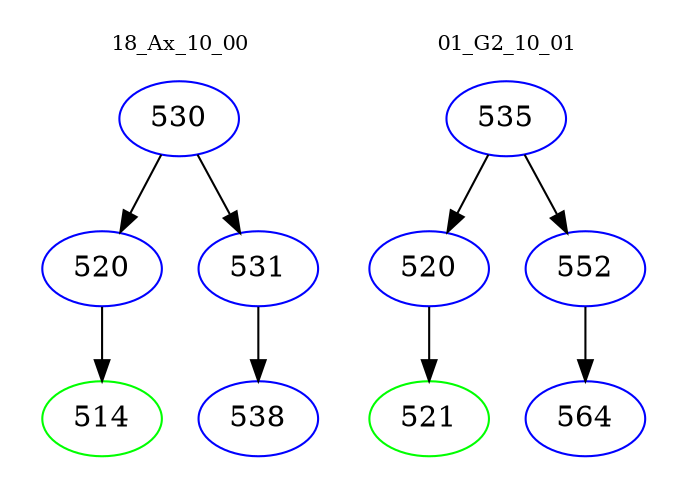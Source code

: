 digraph{
subgraph cluster_0 {
color = white
label = "18_Ax_10_00";
fontsize=10;
T0_530 [label="530", color="blue"]
T0_530 -> T0_520 [color="black"]
T0_520 [label="520", color="blue"]
T0_520 -> T0_514 [color="black"]
T0_514 [label="514", color="green"]
T0_530 -> T0_531 [color="black"]
T0_531 [label="531", color="blue"]
T0_531 -> T0_538 [color="black"]
T0_538 [label="538", color="blue"]
}
subgraph cluster_1 {
color = white
label = "01_G2_10_01";
fontsize=10;
T1_535 [label="535", color="blue"]
T1_535 -> T1_520 [color="black"]
T1_520 [label="520", color="blue"]
T1_520 -> T1_521 [color="black"]
T1_521 [label="521", color="green"]
T1_535 -> T1_552 [color="black"]
T1_552 [label="552", color="blue"]
T1_552 -> T1_564 [color="black"]
T1_564 [label="564", color="blue"]
}
}
